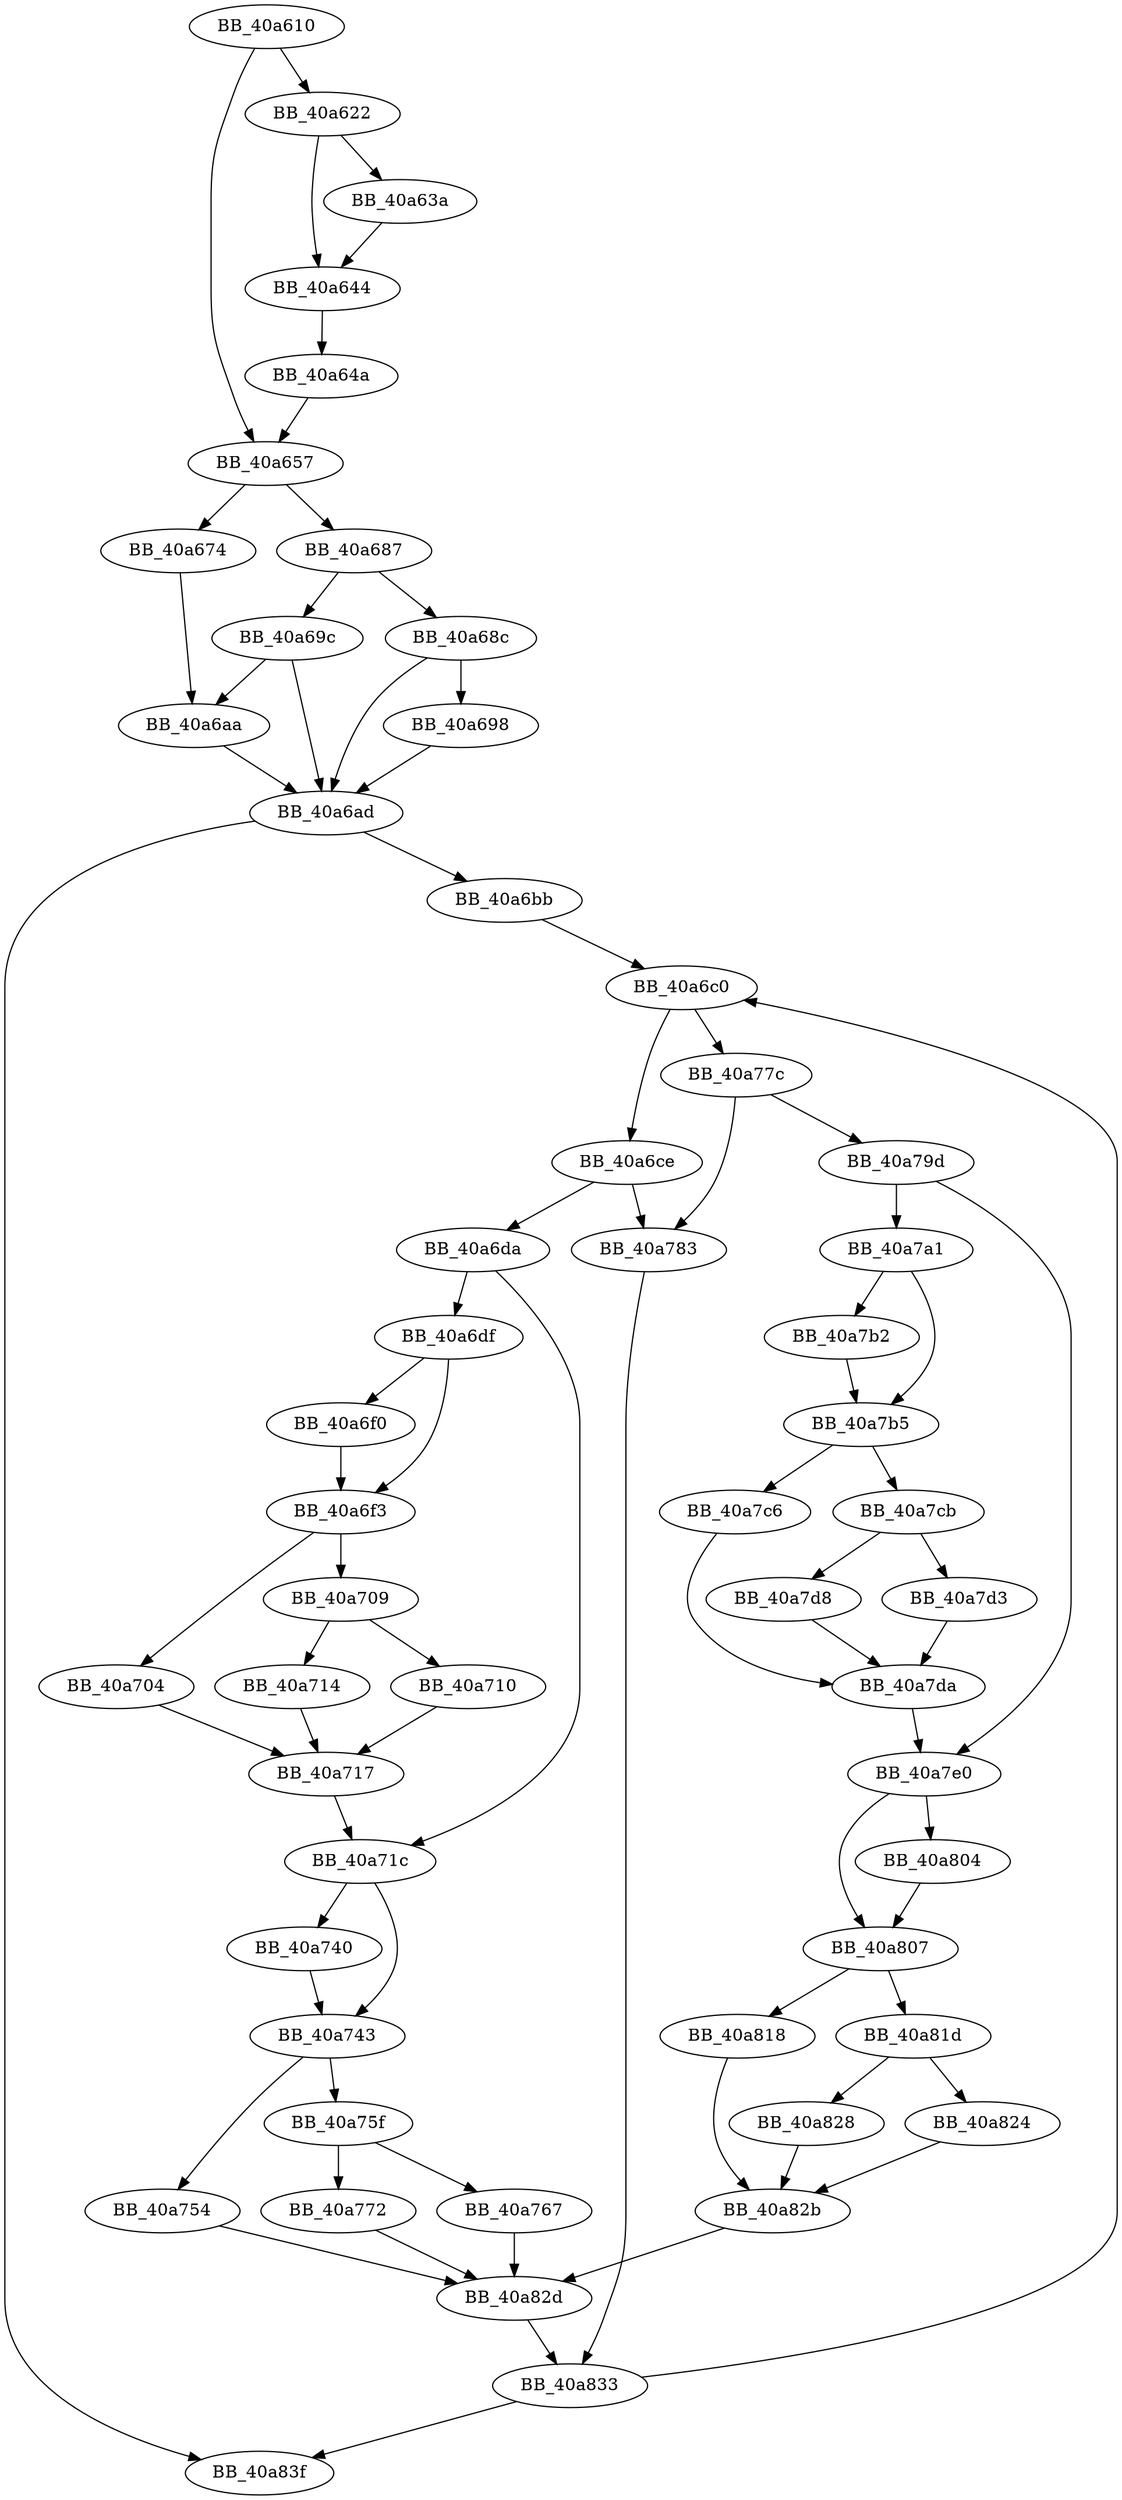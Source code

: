 DiGraph sub_40A610{
BB_40a610->BB_40a622
BB_40a610->BB_40a657
BB_40a622->BB_40a63a
BB_40a622->BB_40a644
BB_40a63a->BB_40a644
BB_40a644->BB_40a64a
BB_40a64a->BB_40a657
BB_40a657->BB_40a674
BB_40a657->BB_40a687
BB_40a674->BB_40a6aa
BB_40a687->BB_40a68c
BB_40a687->BB_40a69c
BB_40a68c->BB_40a698
BB_40a68c->BB_40a6ad
BB_40a698->BB_40a6ad
BB_40a69c->BB_40a6aa
BB_40a69c->BB_40a6ad
BB_40a6aa->BB_40a6ad
BB_40a6ad->BB_40a6bb
BB_40a6ad->BB_40a83f
BB_40a6bb->BB_40a6c0
BB_40a6c0->BB_40a6ce
BB_40a6c0->BB_40a77c
BB_40a6ce->BB_40a6da
BB_40a6ce->BB_40a783
BB_40a6da->BB_40a6df
BB_40a6da->BB_40a71c
BB_40a6df->BB_40a6f0
BB_40a6df->BB_40a6f3
BB_40a6f0->BB_40a6f3
BB_40a6f3->BB_40a704
BB_40a6f3->BB_40a709
BB_40a704->BB_40a717
BB_40a709->BB_40a710
BB_40a709->BB_40a714
BB_40a710->BB_40a717
BB_40a714->BB_40a717
BB_40a717->BB_40a71c
BB_40a71c->BB_40a740
BB_40a71c->BB_40a743
BB_40a740->BB_40a743
BB_40a743->BB_40a754
BB_40a743->BB_40a75f
BB_40a754->BB_40a82d
BB_40a75f->BB_40a767
BB_40a75f->BB_40a772
BB_40a767->BB_40a82d
BB_40a772->BB_40a82d
BB_40a77c->BB_40a783
BB_40a77c->BB_40a79d
BB_40a783->BB_40a833
BB_40a79d->BB_40a7a1
BB_40a79d->BB_40a7e0
BB_40a7a1->BB_40a7b2
BB_40a7a1->BB_40a7b5
BB_40a7b2->BB_40a7b5
BB_40a7b5->BB_40a7c6
BB_40a7b5->BB_40a7cb
BB_40a7c6->BB_40a7da
BB_40a7cb->BB_40a7d3
BB_40a7cb->BB_40a7d8
BB_40a7d3->BB_40a7da
BB_40a7d8->BB_40a7da
BB_40a7da->BB_40a7e0
BB_40a7e0->BB_40a804
BB_40a7e0->BB_40a807
BB_40a804->BB_40a807
BB_40a807->BB_40a818
BB_40a807->BB_40a81d
BB_40a818->BB_40a82b
BB_40a81d->BB_40a824
BB_40a81d->BB_40a828
BB_40a824->BB_40a82b
BB_40a828->BB_40a82b
BB_40a82b->BB_40a82d
BB_40a82d->BB_40a833
BB_40a833->BB_40a6c0
BB_40a833->BB_40a83f
}
